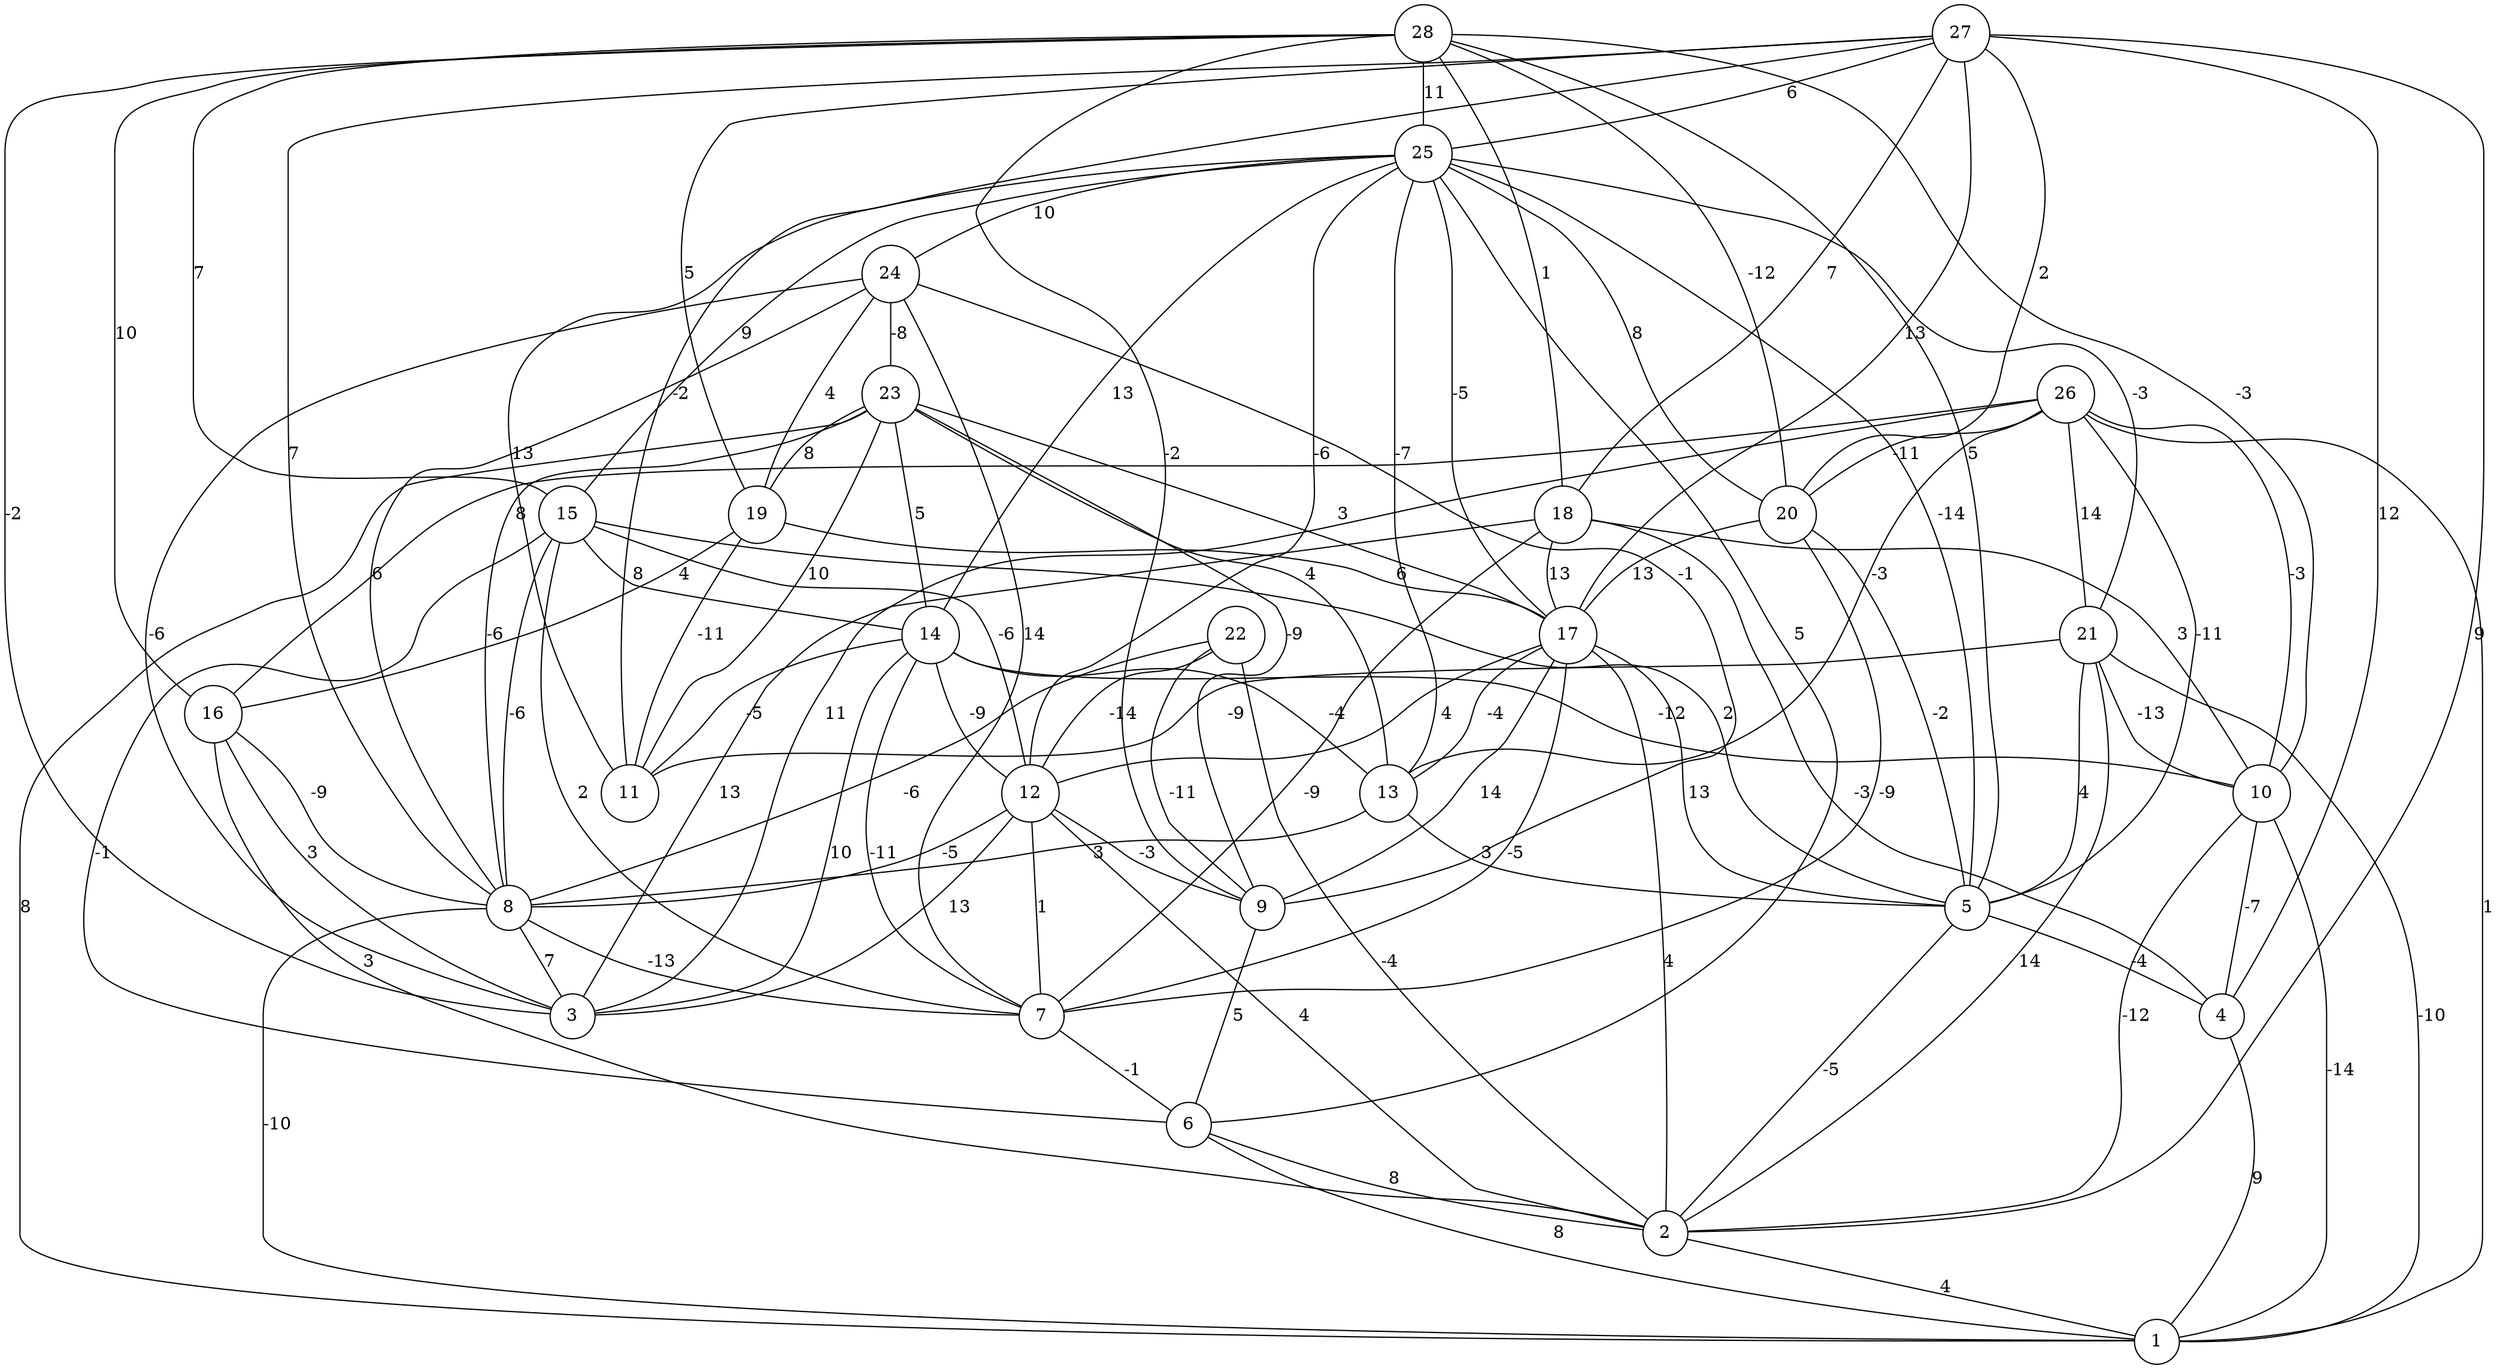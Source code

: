 graph { 
	 fontname="Helvetica,Arial,sans-serif" 
	 node [shape = circle]; 
	 28 -- 3 [label = "-2"];
	 28 -- 5 [label = "5"];
	 28 -- 9 [label = "-2"];
	 28 -- 10 [label = "-3"];
	 28 -- 15 [label = "7"];
	 28 -- 16 [label = "10"];
	 28 -- 18 [label = "1"];
	 28 -- 20 [label = "-12"];
	 28 -- 25 [label = "11"];
	 27 -- 2 [label = "9"];
	 27 -- 4 [label = "12"];
	 27 -- 8 [label = "7"];
	 27 -- 11 [label = "-2"];
	 27 -- 17 [label = "13"];
	 27 -- 18 [label = "7"];
	 27 -- 19 [label = "5"];
	 27 -- 20 [label = "2"];
	 27 -- 25 [label = "6"];
	 26 -- 1 [label = "1"];
	 26 -- 3 [label = "11"];
	 26 -- 5 [label = "-11"];
	 26 -- 10 [label = "-3"];
	 26 -- 13 [label = "-3"];
	 26 -- 16 [label = "8"];
	 26 -- 20 [label = "-11"];
	 26 -- 21 [label = "14"];
	 25 -- 5 [label = "-14"];
	 25 -- 6 [label = "5"];
	 25 -- 11 [label = "13"];
	 25 -- 12 [label = "-6"];
	 25 -- 13 [label = "-7"];
	 25 -- 14 [label = "13"];
	 25 -- 15 [label = "9"];
	 25 -- 17 [label = "-5"];
	 25 -- 20 [label = "8"];
	 25 -- 21 [label = "-3"];
	 25 -- 24 [label = "10"];
	 24 -- 3 [label = "-6"];
	 24 -- 7 [label = "14"];
	 24 -- 8 [label = "6"];
	 24 -- 9 [label = "-1"];
	 24 -- 19 [label = "4"];
	 24 -- 23 [label = "-8"];
	 23 -- 1 [label = "8"];
	 23 -- 8 [label = "-6"];
	 23 -- 9 [label = "-9"];
	 23 -- 11 [label = "10"];
	 23 -- 13 [label = "4"];
	 23 -- 14 [label = "5"];
	 23 -- 17 [label = "3"];
	 23 -- 19 [label = "8"];
	 22 -- 2 [label = "-4"];
	 22 -- 8 [label = "-6"];
	 22 -- 9 [label = "-11"];
	 22 -- 12 [label = "-14"];
	 21 -- 1 [label = "-10"];
	 21 -- 2 [label = "14"];
	 21 -- 5 [label = "4"];
	 21 -- 10 [label = "-13"];
	 21 -- 11 [label = "-9"];
	 20 -- 5 [label = "-2"];
	 20 -- 7 [label = "-9"];
	 20 -- 17 [label = "13"];
	 19 -- 11 [label = "-11"];
	 19 -- 16 [label = "4"];
	 19 -- 17 [label = "6"];
	 18 -- 3 [label = "13"];
	 18 -- 4 [label = "-3"];
	 18 -- 7 [label = "-9"];
	 18 -- 10 [label = "3"];
	 18 -- 17 [label = "13"];
	 17 -- 2 [label = "4"];
	 17 -- 5 [label = "13"];
	 17 -- 7 [label = "-5"];
	 17 -- 9 [label = "14"];
	 17 -- 12 [label = "4"];
	 17 -- 13 [label = "-4"];
	 16 -- 2 [label = "3"];
	 16 -- 3 [label = "3"];
	 16 -- 8 [label = "-9"];
	 15 -- 5 [label = "2"];
	 15 -- 6 [label = "-1"];
	 15 -- 7 [label = "2"];
	 15 -- 8 [label = "-6"];
	 15 -- 12 [label = "-6"];
	 15 -- 14 [label = "8"];
	 14 -- 3 [label = "10"];
	 14 -- 7 [label = "-11"];
	 14 -- 10 [label = "-12"];
	 14 -- 11 [label = "-5"];
	 14 -- 12 [label = "-9"];
	 14 -- 13 [label = "-4"];
	 13 -- 5 [label = "3"];
	 13 -- 8 [label = "3"];
	 12 -- 2 [label = "4"];
	 12 -- 3 [label = "13"];
	 12 -- 7 [label = "1"];
	 12 -- 8 [label = "-5"];
	 12 -- 9 [label = "-3"];
	 10 -- 1 [label = "-14"];
	 10 -- 2 [label = "-12"];
	 10 -- 4 [label = "-7"];
	 9 -- 6 [label = "5"];
	 8 -- 1 [label = "-10"];
	 8 -- 3 [label = "7"];
	 8 -- 7 [label = "-13"];
	 7 -- 6 [label = "-1"];
	 6 -- 1 [label = "8"];
	 6 -- 2 [label = "8"];
	 5 -- 2 [label = "-5"];
	 5 -- 4 [label = "-4"];
	 4 -- 1 [label = "9"];
	 2 -- 1 [label = "4"];
	 1;
	 2;
	 3;
	 4;
	 5;
	 6;
	 7;
	 8;
	 9;
	 10;
	 11;
	 12;
	 13;
	 14;
	 15;
	 16;
	 17;
	 18;
	 19;
	 20;
	 21;
	 22;
	 23;
	 24;
	 25;
	 26;
	 27;
	 28;
}
